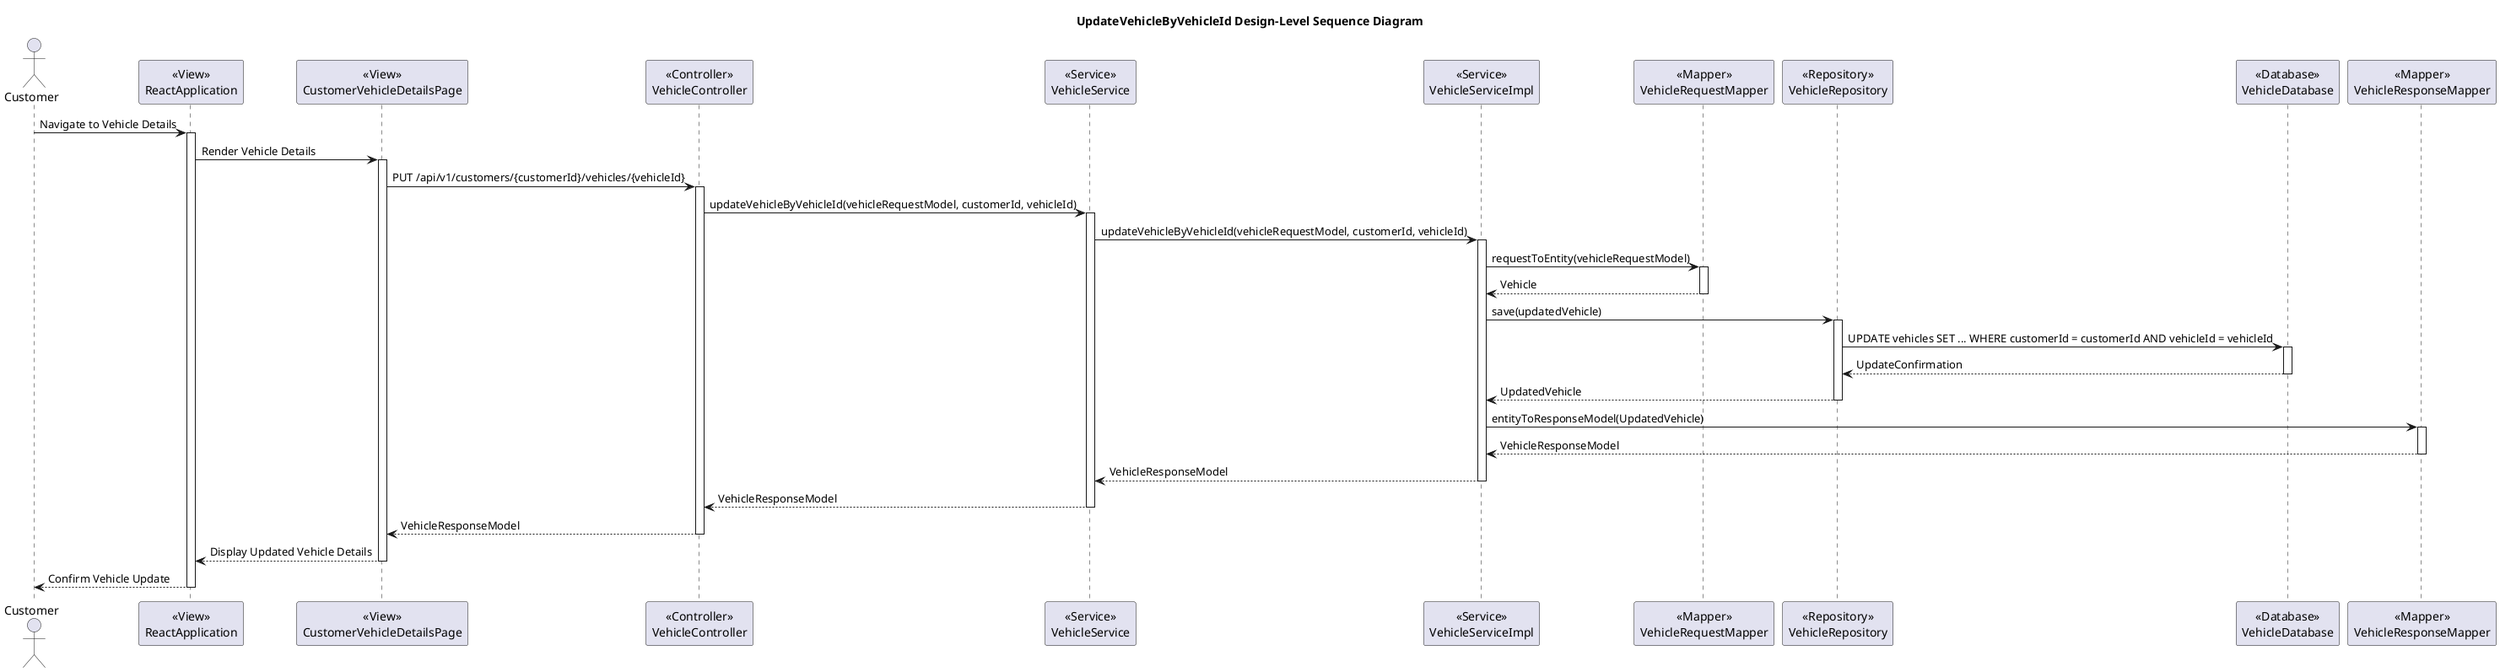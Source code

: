 @startuml
title UpdateVehicleByVehicleId Design-Level Sequence Diagram

actor Customer

participant ReactApplication as "<<View>>\nReactApplication"
participant CustomerVehicleDetailsPage as "<<View>>\nCustomerVehicleDetailsPage"
participant VehicleController as "<<Controller>>\nVehicleController"
participant VehicleService as "<<Service>>\nVehicleService"
participant VehicleServiceImpl as "<<Service>>\nVehicleServiceImpl"
participant VehicleRequestMapper as "<<Mapper>>\nVehicleRequestMapper"
participant VehicleRepository as "<<Repository>>\nVehicleRepository"
participant VehicleDatabase as "<<Database>>\nVehicleDatabase"
participant VehicleResponseMapper as "<<Mapper>>\nVehicleResponseMapper"

Customer -> ReactApplication: Navigate to Vehicle Details
activate ReactApplication

ReactApplication -> CustomerVehicleDetailsPage: Render Vehicle Details
activate CustomerVehicleDetailsPage

CustomerVehicleDetailsPage -> VehicleController: PUT /api/v1/customers/{customerId}/vehicles/{vehicleId}
activate VehicleController

VehicleController -> VehicleService: updateVehicleByVehicleId(vehicleRequestModel, customerId, vehicleId)
activate VehicleService

VehicleService -> VehicleServiceImpl: updateVehicleByVehicleId(vehicleRequestModel, customerId, vehicleId)
activate VehicleServiceImpl

VehicleServiceImpl -> VehicleRequestMapper: requestToEntity(vehicleRequestModel)
activate VehicleRequestMapper

VehicleRequestMapper --> VehicleServiceImpl: Vehicle
deactivate VehicleRequestMapper

VehicleServiceImpl -> VehicleRepository: save(updatedVehicle)
activate VehicleRepository

VehicleRepository -> VehicleDatabase: UPDATE vehicles SET ... WHERE customerId = customerId AND vehicleId = vehicleId
activate VehicleDatabase

VehicleDatabase --> VehicleRepository: UpdateConfirmation
deactivate VehicleDatabase

VehicleRepository --> VehicleServiceImpl: UpdatedVehicle
deactivate VehicleRepository

VehicleServiceImpl -> VehicleResponseMapper: entityToResponseModel(UpdatedVehicle)
activate VehicleResponseMapper

VehicleResponseMapper --> VehicleServiceImpl: VehicleResponseModel
deactivate VehicleResponseMapper

VehicleServiceImpl --> VehicleService: VehicleResponseModel
deactivate VehicleServiceImpl

VehicleService --> VehicleController: VehicleResponseModel
deactivate VehicleService

VehicleController --> CustomerVehicleDetailsPage: VehicleResponseModel
deactivate VehicleController

CustomerVehicleDetailsPage --> ReactApplication: Display Updated Vehicle Details
deactivate CustomerVehicleDetailsPage

ReactApplication --> Customer: Confirm Vehicle Update
deactivate ReactApplication

@enduml
